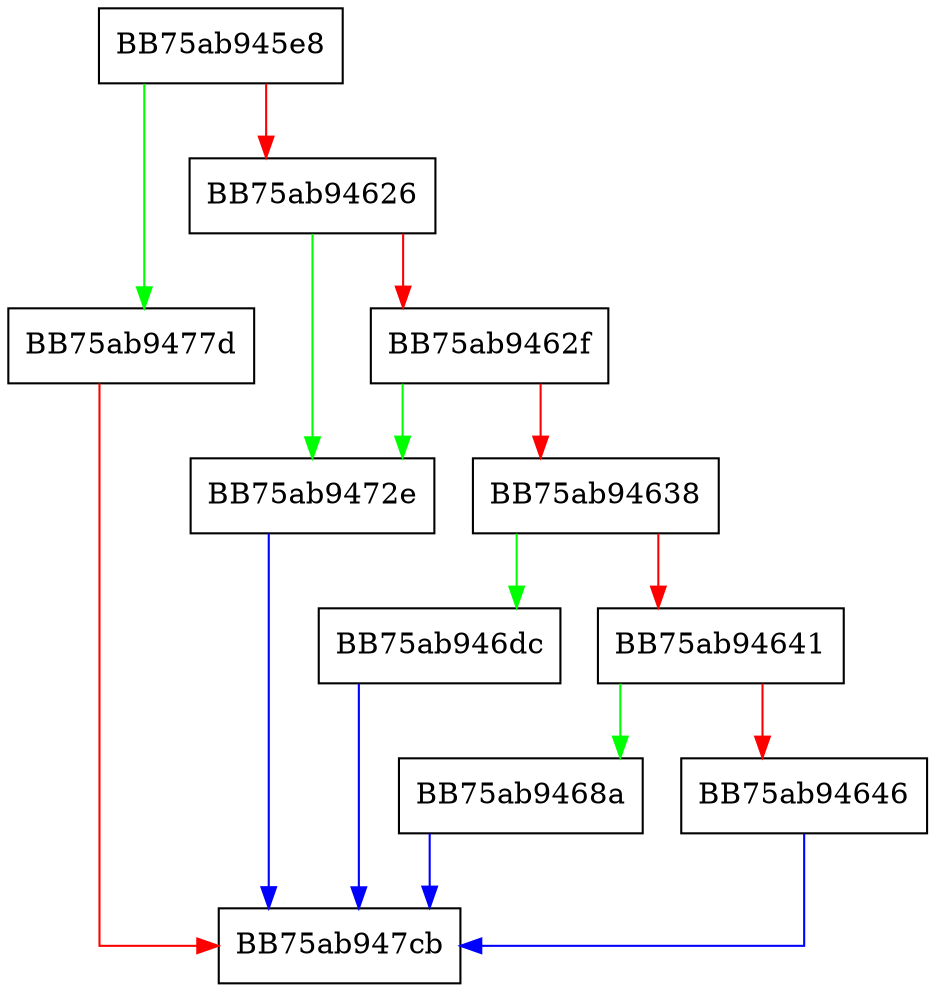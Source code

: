 digraph MakeDnsRecord {
  node [shape="box"];
  graph [splines=ortho];
  BB75ab945e8 -> BB75ab9477d [color="green"];
  BB75ab945e8 -> BB75ab94626 [color="red"];
  BB75ab94626 -> BB75ab9472e [color="green"];
  BB75ab94626 -> BB75ab9462f [color="red"];
  BB75ab9462f -> BB75ab9472e [color="green"];
  BB75ab9462f -> BB75ab94638 [color="red"];
  BB75ab94638 -> BB75ab946dc [color="green"];
  BB75ab94638 -> BB75ab94641 [color="red"];
  BB75ab94641 -> BB75ab9468a [color="green"];
  BB75ab94641 -> BB75ab94646 [color="red"];
  BB75ab94646 -> BB75ab947cb [color="blue"];
  BB75ab9468a -> BB75ab947cb [color="blue"];
  BB75ab946dc -> BB75ab947cb [color="blue"];
  BB75ab9472e -> BB75ab947cb [color="blue"];
  BB75ab9477d -> BB75ab947cb [color="red"];
}